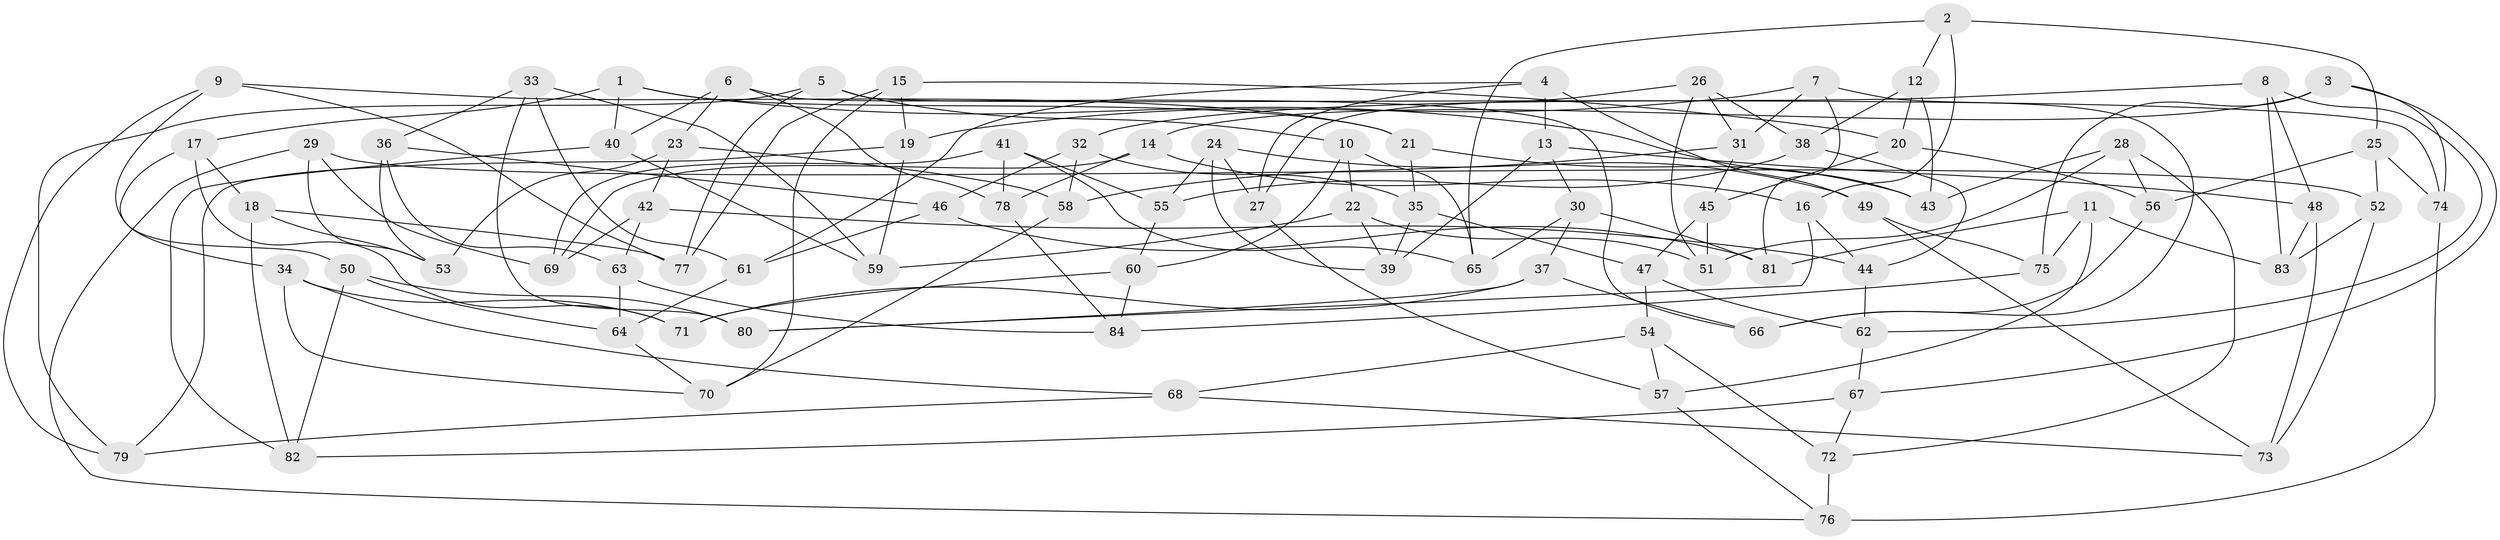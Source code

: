 // Generated by graph-tools (version 1.1) at 2025/50/03/09/25 03:50:53]
// undirected, 84 vertices, 168 edges
graph export_dot {
graph [start="1"]
  node [color=gray90,style=filled];
  1;
  2;
  3;
  4;
  5;
  6;
  7;
  8;
  9;
  10;
  11;
  12;
  13;
  14;
  15;
  16;
  17;
  18;
  19;
  20;
  21;
  22;
  23;
  24;
  25;
  26;
  27;
  28;
  29;
  30;
  31;
  32;
  33;
  34;
  35;
  36;
  37;
  38;
  39;
  40;
  41;
  42;
  43;
  44;
  45;
  46;
  47;
  48;
  49;
  50;
  51;
  52;
  53;
  54;
  55;
  56;
  57;
  58;
  59;
  60;
  61;
  62;
  63;
  64;
  65;
  66;
  67;
  68;
  69;
  70;
  71;
  72;
  73;
  74;
  75;
  76;
  77;
  78;
  79;
  80;
  81;
  82;
  83;
  84;
  1 -- 43;
  1 -- 17;
  1 -- 40;
  1 -- 21;
  2 -- 16;
  2 -- 25;
  2 -- 12;
  2 -- 65;
  3 -- 67;
  3 -- 74;
  3 -- 75;
  3 -- 14;
  4 -- 49;
  4 -- 27;
  4 -- 61;
  4 -- 13;
  5 -- 10;
  5 -- 77;
  5 -- 79;
  5 -- 74;
  6 -- 40;
  6 -- 66;
  6 -- 23;
  6 -- 78;
  7 -- 81;
  7 -- 66;
  7 -- 19;
  7 -- 31;
  8 -- 48;
  8 -- 62;
  8 -- 32;
  8 -- 83;
  9 -- 21;
  9 -- 50;
  9 -- 77;
  9 -- 79;
  10 -- 22;
  10 -- 65;
  10 -- 60;
  11 -- 81;
  11 -- 83;
  11 -- 75;
  11 -- 57;
  12 -- 43;
  12 -- 38;
  12 -- 20;
  13 -- 48;
  13 -- 39;
  13 -- 30;
  14 -- 16;
  14 -- 78;
  14 -- 69;
  15 -- 77;
  15 -- 20;
  15 -- 70;
  15 -- 19;
  16 -- 44;
  16 -- 80;
  17 -- 18;
  17 -- 34;
  17 -- 71;
  18 -- 53;
  18 -- 82;
  18 -- 77;
  19 -- 59;
  19 -- 79;
  20 -- 56;
  20 -- 45;
  21 -- 43;
  21 -- 35;
  22 -- 51;
  22 -- 59;
  22 -- 39;
  23 -- 42;
  23 -- 53;
  23 -- 58;
  24 -- 55;
  24 -- 39;
  24 -- 49;
  24 -- 27;
  25 -- 56;
  25 -- 52;
  25 -- 74;
  26 -- 31;
  26 -- 38;
  26 -- 51;
  26 -- 27;
  27 -- 57;
  28 -- 56;
  28 -- 72;
  28 -- 43;
  28 -- 51;
  29 -- 52;
  29 -- 69;
  29 -- 53;
  29 -- 76;
  30 -- 81;
  30 -- 65;
  30 -- 37;
  31 -- 45;
  31 -- 58;
  32 -- 35;
  32 -- 58;
  32 -- 46;
  33 -- 36;
  33 -- 59;
  33 -- 80;
  33 -- 61;
  34 -- 68;
  34 -- 71;
  34 -- 70;
  35 -- 39;
  35 -- 47;
  36 -- 53;
  36 -- 63;
  36 -- 46;
  37 -- 66;
  37 -- 80;
  37 -- 71;
  38 -- 55;
  38 -- 44;
  40 -- 82;
  40 -- 59;
  41 -- 55;
  41 -- 65;
  41 -- 69;
  41 -- 78;
  42 -- 63;
  42 -- 69;
  42 -- 44;
  44 -- 62;
  45 -- 51;
  45 -- 47;
  46 -- 61;
  46 -- 81;
  47 -- 54;
  47 -- 62;
  48 -- 83;
  48 -- 73;
  49 -- 75;
  49 -- 73;
  50 -- 80;
  50 -- 64;
  50 -- 82;
  52 -- 73;
  52 -- 83;
  54 -- 57;
  54 -- 72;
  54 -- 68;
  55 -- 60;
  56 -- 66;
  57 -- 76;
  58 -- 70;
  60 -- 71;
  60 -- 84;
  61 -- 64;
  62 -- 67;
  63 -- 64;
  63 -- 84;
  64 -- 70;
  67 -- 72;
  67 -- 82;
  68 -- 79;
  68 -- 73;
  72 -- 76;
  74 -- 76;
  75 -- 84;
  78 -- 84;
}
